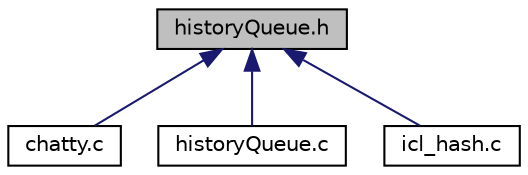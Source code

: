 digraph "historyQueue.h"
{
  edge [fontname="Helvetica",fontsize="10",labelfontname="Helvetica",labelfontsize="10"];
  node [fontname="Helvetica",fontsize="10",shape=record];
  Node7 [label="historyQueue.h",height=0.2,width=0.4,color="black", fillcolor="grey75", style="filled", fontcolor="black"];
  Node7 -> Node8 [dir="back",color="midnightblue",fontsize="10",style="solid",fontname="Helvetica"];
  Node8 [label="chatty.c",height=0.2,width=0.4,color="black", fillcolor="white", style="filled",URL="$chatty_8c.html",tooltip="File principale del server chatterbox. "];
  Node7 -> Node9 [dir="back",color="midnightblue",fontsize="10",style="solid",fontname="Helvetica"];
  Node9 [label="historyQueue.c",height=0.2,width=0.4,color="black", fillcolor="white", style="filled",URL="$historyQueue_8c.html",tooltip="file che implementa le code dei messaggi ricevuti da un client "];
  Node7 -> Node10 [dir="back",color="midnightblue",fontsize="10",style="solid",fontname="Helvetica"];
  Node10 [label="icl_hash.c",height=0.2,width=0.4,color="black", fillcolor="white", style="filled",URL="$icl__hash_8c.html",tooltip="Dependency free hash table implementation, slightly modified by Remo Andreoli to implement section lo..."];
}
